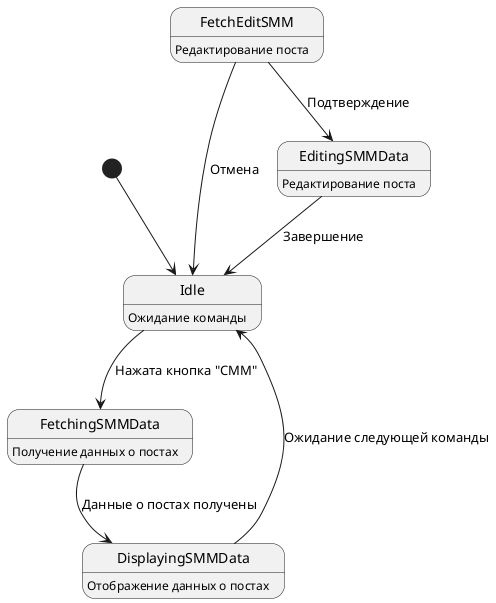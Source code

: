 @startuml
[*] --> Idle

Idle : Ожидание команды
Idle --> FetchingSMMData : Нажата кнопка "СММ"
FetchingSMMData : Получение данных о постах
FetchingSMMData --> DisplayingSMMData : Данные о постах получены
DisplayingSMMData : Отображение данных о постах
DisplayingSMMData --> Idle : Ожидание следующей команды

FetchEditSMM : Редактирование поста
FetchEditSMM --> Idle : Отмена
FetchEditSMM --> EditingSMMData : Подтверждение

EditingSMMData : Редактирование поста
EditingSMMData --> Idle : Завершение
@enduml
